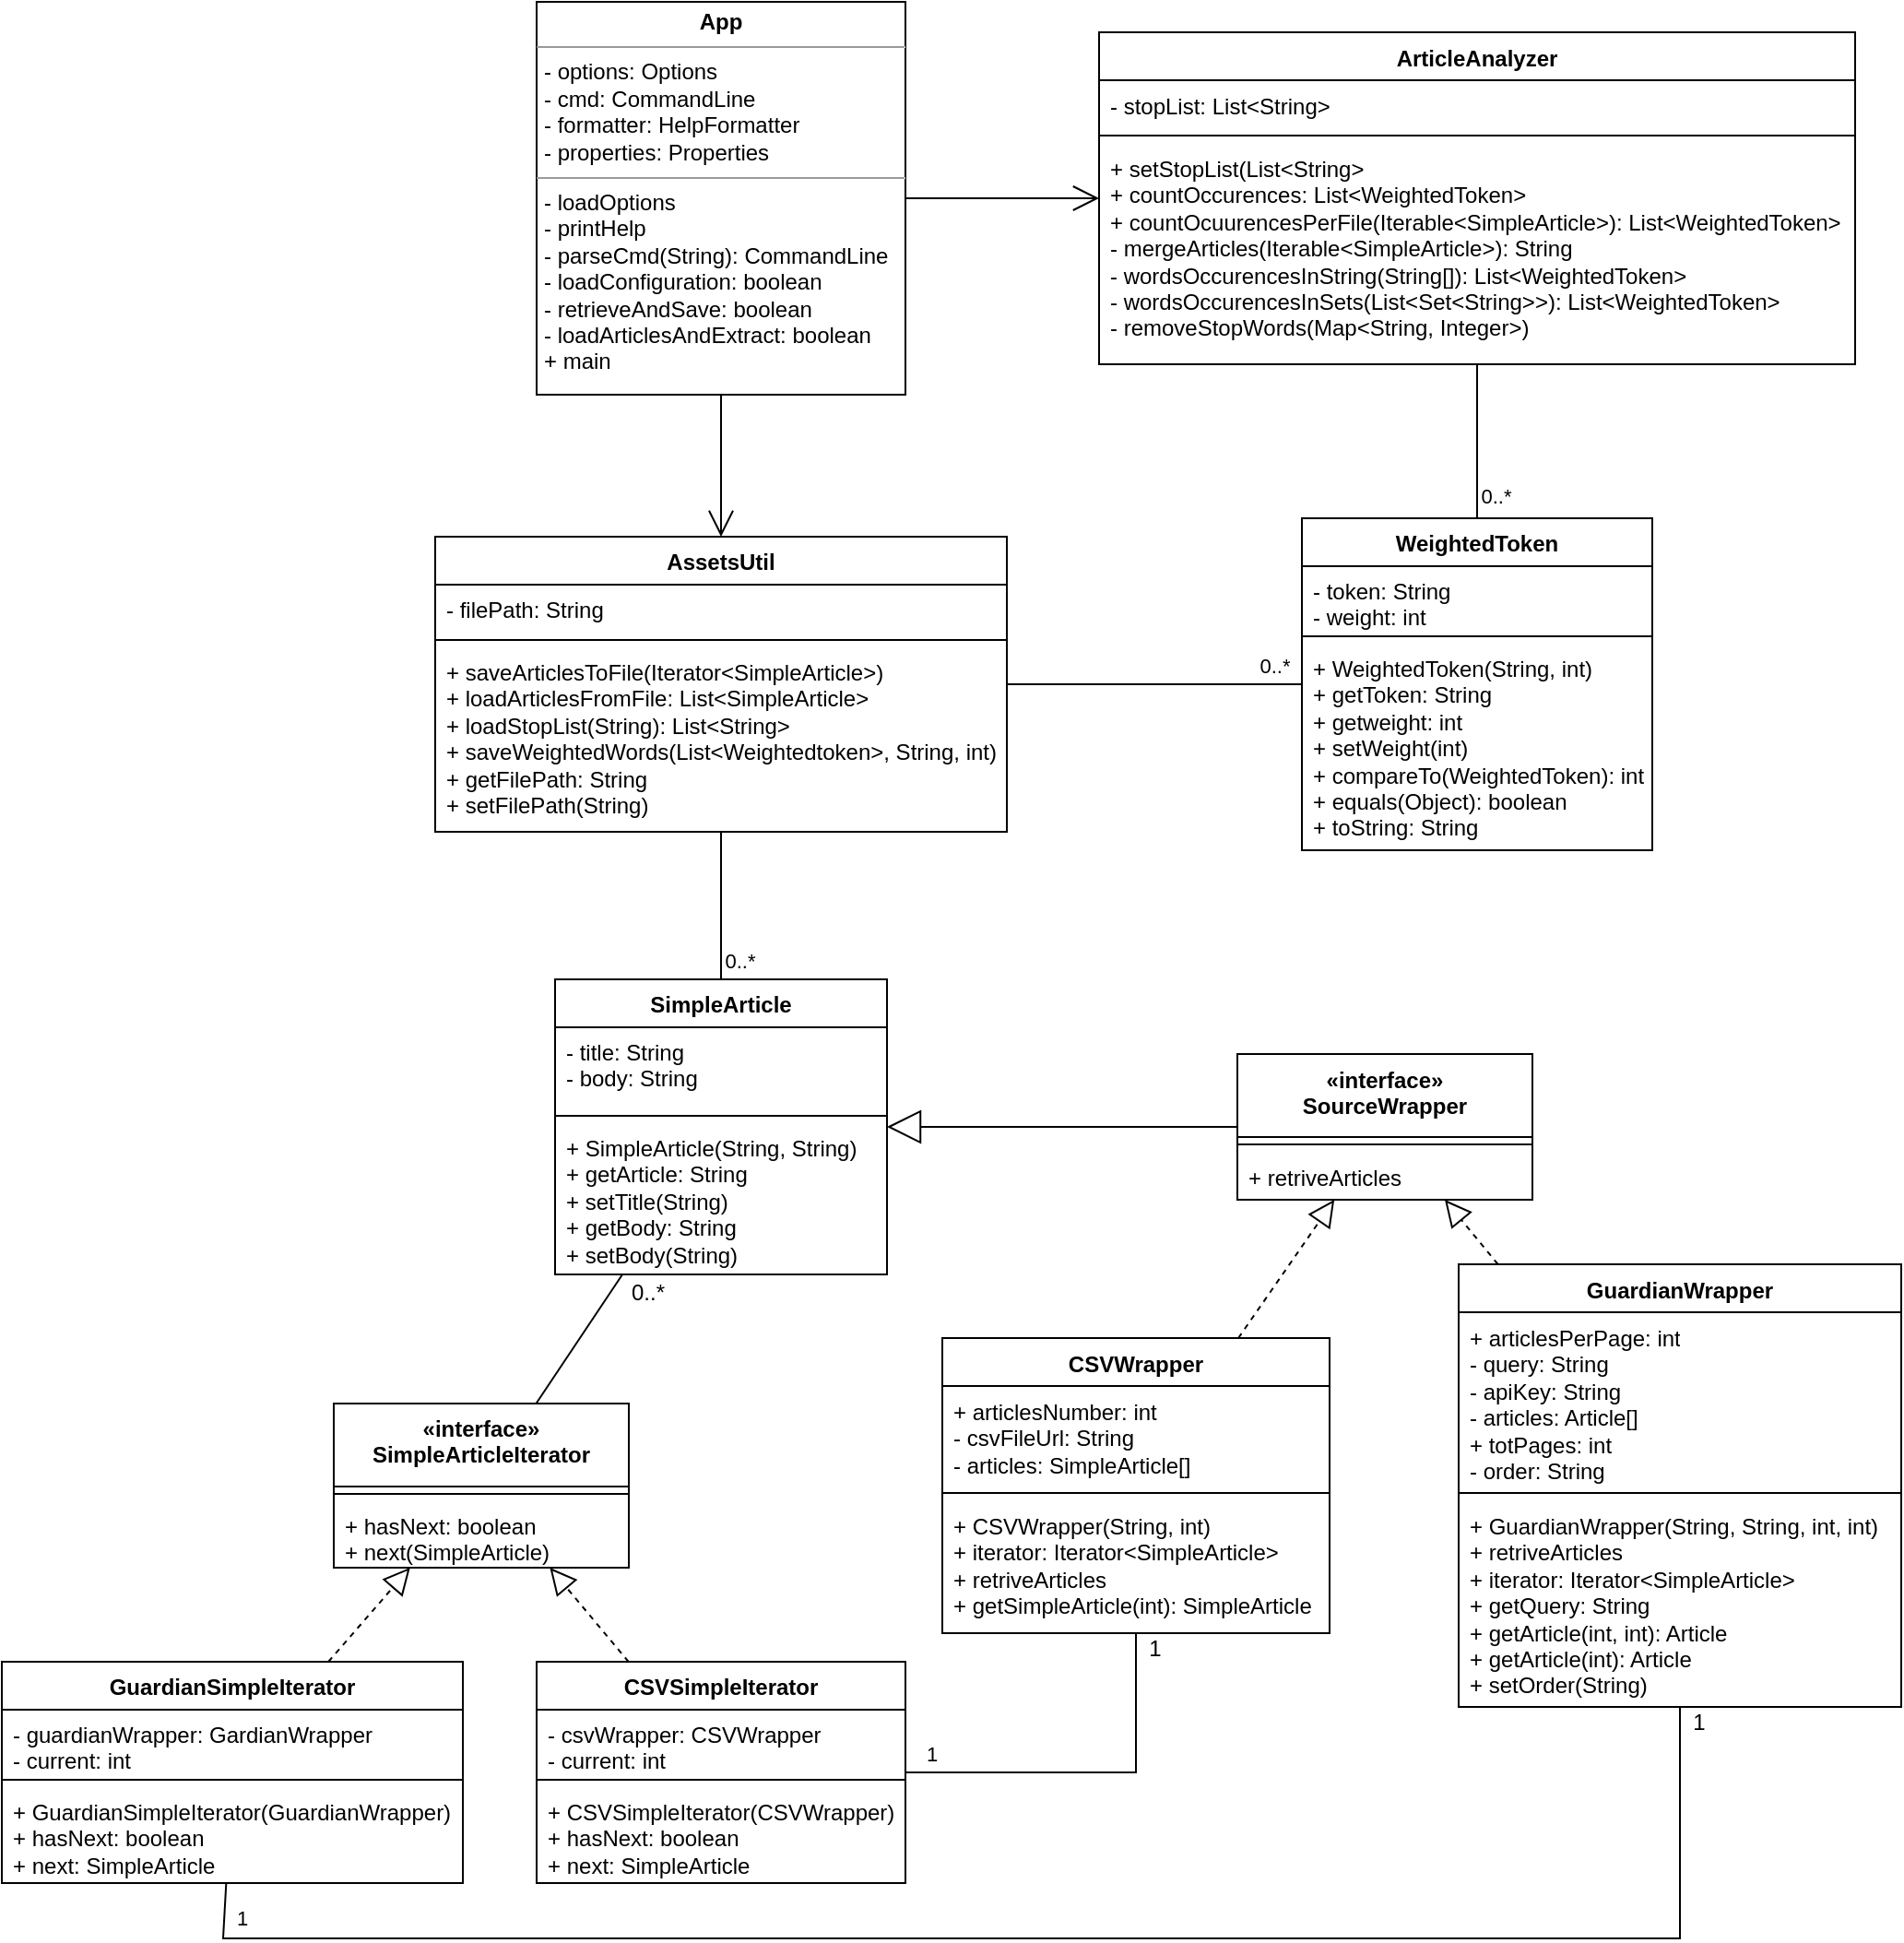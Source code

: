<mxfile version="21.7.4" type="device">
  <diagram name="Page-1" id="c4acf3e9-155e-7222-9cf6-157b1a14988f">
    <mxGraphModel dx="1050" dy="534" grid="1" gridSize="10" guides="1" tooltips="1" connect="1" arrows="1" fold="1" page="1" pageScale="1" pageWidth="850" pageHeight="1100" background="none" math="0" shadow="0">
      <root>
        <mxCell id="0" />
        <mxCell id="1" parent="0" />
        <mxCell id="5d2195bd80daf111-18" value="&lt;p style=&quot;margin:0px;margin-top:4px;text-align:center;&quot;&gt;&lt;b&gt;App&lt;/b&gt;&lt;/p&gt;&lt;hr size=&quot;1&quot;&gt;&lt;p style=&quot;margin:0px;margin-left:4px;&quot;&gt;- options: Options&lt;span style=&quot;white-space: pre;&quot;&gt;&#x9;&lt;/span&gt;&lt;br&gt;- cmd: CommandLine&lt;/p&gt;&lt;p style=&quot;margin:0px;margin-left:4px;&quot;&gt;- formatter: HelpFormatter&lt;/p&gt;&lt;p style=&quot;margin:0px;margin-left:4px;&quot;&gt;- properties: Properties&lt;/p&gt;&lt;hr size=&quot;1&quot;&gt;&lt;p style=&quot;margin:0px;margin-left:4px;&quot;&gt;- loadOptions&lt;br&gt;- printHelp&lt;/p&gt;&lt;p style=&quot;margin:0px;margin-left:4px;&quot;&gt;- parseCmd(String): CommandLine&lt;/p&gt;&lt;p style=&quot;margin:0px;margin-left:4px;&quot;&gt;- loadConfiguration: boolean&lt;/p&gt;&lt;p style=&quot;margin:0px;margin-left:4px;&quot;&gt;- retrieveAndSave: boolean&lt;/p&gt;&lt;p style=&quot;margin:0px;margin-left:4px;&quot;&gt;- loadArticlesAndExtract: boolean&lt;/p&gt;&lt;p style=&quot;margin:0px;margin-left:4px;&quot;&gt;+ main&lt;/p&gt;&lt;p style=&quot;margin:0px;margin-left:4px;&quot;&gt;&lt;br&gt;&lt;/p&gt;" style="verticalAlign=top;align=left;overflow=fill;fontSize=12;fontFamily=Helvetica;html=1;rounded=0;shadow=0;comic=0;labelBackgroundColor=none;strokeWidth=1" parent="1" vertex="1">
          <mxGeometry x="310" y="30" width="200" height="213" as="geometry" />
        </mxCell>
        <mxCell id="KGvl0XDYirlFMw2QRoCp-2" value="«interface»&lt;br&gt;SourceWrapper" style="swimlane;fontStyle=1;align=center;verticalAlign=top;childLayout=stackLayout;horizontal=1;startSize=45;horizontalStack=0;resizeParent=1;resizeParentMax=0;resizeLast=0;collapsible=1;marginBottom=0;whiteSpace=wrap;html=1;" vertex="1" parent="1">
          <mxGeometry x="690" y="600.5" width="160" height="79" as="geometry" />
        </mxCell>
        <mxCell id="KGvl0XDYirlFMw2QRoCp-4" value="" style="line;strokeWidth=1;fillColor=none;align=left;verticalAlign=middle;spacingTop=-1;spacingLeft=3;spacingRight=3;rotatable=0;labelPosition=right;points=[];portConstraint=eastwest;strokeColor=inherit;" vertex="1" parent="KGvl0XDYirlFMw2QRoCp-2">
          <mxGeometry y="45" width="160" height="8" as="geometry" />
        </mxCell>
        <mxCell id="KGvl0XDYirlFMw2QRoCp-5" value="+ retriveArticles" style="text;strokeColor=none;fillColor=none;align=left;verticalAlign=top;spacingLeft=4;spacingRight=4;overflow=hidden;rotatable=0;points=[[0,0.5],[1,0.5]];portConstraint=eastwest;whiteSpace=wrap;html=1;" vertex="1" parent="KGvl0XDYirlFMw2QRoCp-2">
          <mxGeometry y="53" width="160" height="26" as="geometry" />
        </mxCell>
        <mxCell id="KGvl0XDYirlFMw2QRoCp-6" value="" style="endArrow=none;endSize=16;endFill=0;html=1;rounded=0;" edge="1" parent="1" source="KGvl0XDYirlFMw2QRoCp-11" target="KGvl0XDYirlFMw2QRoCp-7">
          <mxGeometry width="160" relative="1" as="geometry">
            <mxPoint x="490" y="159.5" as="sourcePoint" />
            <mxPoint x="580" y="159.5" as="targetPoint" />
          </mxGeometry>
        </mxCell>
        <mxCell id="KGvl0XDYirlFMw2QRoCp-7" value="SimpleArticle" style="swimlane;fontStyle=1;align=center;verticalAlign=top;childLayout=stackLayout;horizontal=1;startSize=26;horizontalStack=0;resizeParent=1;resizeParentMax=0;resizeLast=0;collapsible=1;marginBottom=0;whiteSpace=wrap;html=1;" vertex="1" parent="1">
          <mxGeometry x="320" y="560" width="180" height="160" as="geometry" />
        </mxCell>
        <mxCell id="KGvl0XDYirlFMw2QRoCp-8" value="- title: String&lt;br&gt;- body: String" style="text;strokeColor=none;fillColor=none;align=left;verticalAlign=top;spacingLeft=4;spacingRight=4;overflow=hidden;rotatable=0;points=[[0,0.5],[1,0.5]];portConstraint=eastwest;whiteSpace=wrap;html=1;" vertex="1" parent="KGvl0XDYirlFMw2QRoCp-7">
          <mxGeometry y="26" width="180" height="44" as="geometry" />
        </mxCell>
        <mxCell id="KGvl0XDYirlFMw2QRoCp-9" value="" style="line;strokeWidth=1;fillColor=none;align=left;verticalAlign=middle;spacingTop=-1;spacingLeft=3;spacingRight=3;rotatable=0;labelPosition=right;points=[];portConstraint=eastwest;strokeColor=inherit;" vertex="1" parent="KGvl0XDYirlFMw2QRoCp-7">
          <mxGeometry y="70" width="180" height="8" as="geometry" />
        </mxCell>
        <mxCell id="KGvl0XDYirlFMw2QRoCp-10" value="+ SimpleArticle(String, String)&lt;br&gt;+ getArticle: String&lt;br&gt;+ setTitle(String)&lt;br&gt;+ getBody: String&lt;br&gt;+ setBody(String)" style="text;strokeColor=none;fillColor=none;align=left;verticalAlign=top;spacingLeft=4;spacingRight=4;overflow=hidden;rotatable=0;points=[[0,0.5],[1,0.5]];portConstraint=eastwest;whiteSpace=wrap;html=1;" vertex="1" parent="KGvl0XDYirlFMw2QRoCp-7">
          <mxGeometry y="78" width="180" height="82" as="geometry" />
        </mxCell>
        <mxCell id="KGvl0XDYirlFMw2QRoCp-11" value="«interface»&lt;br&gt;SimpleArticleIterator" style="swimlane;fontStyle=1;align=center;verticalAlign=top;childLayout=stackLayout;horizontal=1;startSize=45;horizontalStack=0;resizeParent=1;resizeParentMax=0;resizeLast=0;collapsible=1;marginBottom=0;whiteSpace=wrap;html=1;" vertex="1" parent="1">
          <mxGeometry x="200" y="790" width="160" height="89" as="geometry">
            <mxRectangle x="160" y="255" width="160" height="40" as="alternateBounds" />
          </mxGeometry>
        </mxCell>
        <mxCell id="KGvl0XDYirlFMw2QRoCp-13" value="" style="line;strokeWidth=1;fillColor=none;align=left;verticalAlign=middle;spacingTop=-1;spacingLeft=3;spacingRight=3;rotatable=0;labelPosition=right;points=[];portConstraint=eastwest;strokeColor=inherit;" vertex="1" parent="KGvl0XDYirlFMw2QRoCp-11">
          <mxGeometry y="45" width="160" height="8" as="geometry" />
        </mxCell>
        <mxCell id="KGvl0XDYirlFMw2QRoCp-14" value="+ hasNext: boolean&lt;br&gt;+ next(SimpleArticle)" style="text;strokeColor=none;fillColor=none;align=left;verticalAlign=top;spacingLeft=4;spacingRight=4;overflow=hidden;rotatable=0;points=[[0,0.5],[1,0.5]];portConstraint=eastwest;whiteSpace=wrap;html=1;" vertex="1" parent="KGvl0XDYirlFMw2QRoCp-11">
          <mxGeometry y="53" width="160" height="36" as="geometry" />
        </mxCell>
        <mxCell id="KGvl0XDYirlFMw2QRoCp-15" value="" style="endArrow=block;endSize=16;endFill=0;html=1;rounded=0;" edge="1" parent="1" source="KGvl0XDYirlFMw2QRoCp-2" target="KGvl0XDYirlFMw2QRoCp-7">
          <mxGeometry width="160" relative="1" as="geometry">
            <mxPoint x="720" y="230.01" as="sourcePoint" />
            <mxPoint x="710" y="210" as="targetPoint" />
          </mxGeometry>
        </mxCell>
        <mxCell id="KGvl0XDYirlFMw2QRoCp-16" value="AssetsUtil" style="swimlane;fontStyle=1;align=center;verticalAlign=top;childLayout=stackLayout;horizontal=1;startSize=26;horizontalStack=0;resizeParent=1;resizeParentMax=0;resizeLast=0;collapsible=1;marginBottom=0;whiteSpace=wrap;html=1;" vertex="1" parent="1">
          <mxGeometry x="255" y="320" width="310" height="160" as="geometry" />
        </mxCell>
        <mxCell id="KGvl0XDYirlFMw2QRoCp-17" value="- filePath: String" style="text;strokeColor=none;fillColor=none;align=left;verticalAlign=top;spacingLeft=4;spacingRight=4;overflow=hidden;rotatable=0;points=[[0,0.5],[1,0.5]];portConstraint=eastwest;whiteSpace=wrap;html=1;" vertex="1" parent="KGvl0XDYirlFMw2QRoCp-16">
          <mxGeometry y="26" width="310" height="26" as="geometry" />
        </mxCell>
        <mxCell id="KGvl0XDYirlFMw2QRoCp-18" value="" style="line;strokeWidth=1;fillColor=none;align=left;verticalAlign=middle;spacingTop=-1;spacingLeft=3;spacingRight=3;rotatable=0;labelPosition=right;points=[];portConstraint=eastwest;strokeColor=inherit;" vertex="1" parent="KGvl0XDYirlFMw2QRoCp-16">
          <mxGeometry y="52" width="310" height="8" as="geometry" />
        </mxCell>
        <mxCell id="KGvl0XDYirlFMw2QRoCp-19" value="+ saveArticlesToFile(Iterator&amp;lt;SimpleArticle&amp;gt;)&lt;br&gt;+ loadArticlesFromFile: List&amp;lt;SimpleArticle&amp;gt;&lt;br&gt;+ loadStopList(String): List&amp;lt;String&amp;gt;&lt;br&gt;+ saveWeightedWords(List&amp;lt;Weightedtoken&amp;gt;, String, int)&lt;br&gt;+ getFilePath: String&lt;br&gt;+ setFilePath(String)" style="text;strokeColor=none;fillColor=none;align=left;verticalAlign=top;spacingLeft=4;spacingRight=4;overflow=hidden;rotatable=0;points=[[0,0.5],[1,0.5]];portConstraint=eastwest;whiteSpace=wrap;html=1;" vertex="1" parent="KGvl0XDYirlFMw2QRoCp-16">
          <mxGeometry y="60" width="310" height="100" as="geometry" />
        </mxCell>
        <mxCell id="KGvl0XDYirlFMw2QRoCp-24" value="GuardianSimpleIterator" style="swimlane;fontStyle=1;align=center;verticalAlign=top;childLayout=stackLayout;horizontal=1;startSize=26;horizontalStack=0;resizeParent=1;resizeParentMax=0;resizeLast=0;collapsible=1;marginBottom=0;whiteSpace=wrap;html=1;" vertex="1" parent="1">
          <mxGeometry x="20" y="930" width="250" height="120" as="geometry" />
        </mxCell>
        <mxCell id="KGvl0XDYirlFMw2QRoCp-25" value="- guardianWrapper: GardianWrapper&lt;br&gt;- current: int" style="text;strokeColor=none;fillColor=none;align=left;verticalAlign=top;spacingLeft=4;spacingRight=4;overflow=hidden;rotatable=0;points=[[0,0.5],[1,0.5]];portConstraint=eastwest;whiteSpace=wrap;html=1;" vertex="1" parent="KGvl0XDYirlFMw2QRoCp-24">
          <mxGeometry y="26" width="250" height="34" as="geometry" />
        </mxCell>
        <mxCell id="KGvl0XDYirlFMw2QRoCp-26" value="" style="line;strokeWidth=1;fillColor=none;align=left;verticalAlign=middle;spacingTop=-1;spacingLeft=3;spacingRight=3;rotatable=0;labelPosition=right;points=[];portConstraint=eastwest;strokeColor=inherit;" vertex="1" parent="KGvl0XDYirlFMw2QRoCp-24">
          <mxGeometry y="60" width="250" height="8" as="geometry" />
        </mxCell>
        <mxCell id="KGvl0XDYirlFMw2QRoCp-27" value="+ GuardianSimpleIterator(GuardianWrapper)&lt;br&gt;+ hasNext: boolean&lt;br&gt;+ next: SimpleArticle" style="text;strokeColor=none;fillColor=none;align=left;verticalAlign=top;spacingLeft=4;spacingRight=4;overflow=hidden;rotatable=0;points=[[0,0.5],[1,0.5]];portConstraint=eastwest;whiteSpace=wrap;html=1;" vertex="1" parent="KGvl0XDYirlFMw2QRoCp-24">
          <mxGeometry y="68" width="250" height="52" as="geometry" />
        </mxCell>
        <mxCell id="KGvl0XDYirlFMw2QRoCp-28" value="CSVWrapper" style="swimlane;fontStyle=1;align=center;verticalAlign=top;childLayout=stackLayout;horizontal=1;startSize=26;horizontalStack=0;resizeParent=1;resizeParentMax=0;resizeLast=0;collapsible=1;marginBottom=0;whiteSpace=wrap;html=1;" vertex="1" parent="1">
          <mxGeometry x="530" y="754.5" width="210" height="160" as="geometry" />
        </mxCell>
        <mxCell id="KGvl0XDYirlFMw2QRoCp-29" value="+ articlesNumber: int&lt;br&gt;- csvFileUrl: String&lt;br&gt;- articles: SimpleArticle[]" style="text;strokeColor=none;fillColor=none;align=left;verticalAlign=top;spacingLeft=4;spacingRight=4;overflow=hidden;rotatable=0;points=[[0,0.5],[1,0.5]];portConstraint=eastwest;whiteSpace=wrap;html=1;" vertex="1" parent="KGvl0XDYirlFMw2QRoCp-28">
          <mxGeometry y="26" width="210" height="54" as="geometry" />
        </mxCell>
        <mxCell id="KGvl0XDYirlFMw2QRoCp-30" value="" style="line;strokeWidth=1;fillColor=none;align=left;verticalAlign=middle;spacingTop=-1;spacingLeft=3;spacingRight=3;rotatable=0;labelPosition=right;points=[];portConstraint=eastwest;strokeColor=inherit;" vertex="1" parent="KGvl0XDYirlFMw2QRoCp-28">
          <mxGeometry y="80" width="210" height="8" as="geometry" />
        </mxCell>
        <mxCell id="KGvl0XDYirlFMw2QRoCp-31" value="+ CSVWrapper(String, int)&lt;br&gt;+ iterator: Iterator&amp;lt;SimpleArticle&amp;gt;&lt;br&gt;+ retriveArticles&lt;br&gt;+ getSimpleArticle(int): SimpleArticle" style="text;strokeColor=none;fillColor=none;align=left;verticalAlign=top;spacingLeft=4;spacingRight=4;overflow=hidden;rotatable=0;points=[[0,0.5],[1,0.5]];portConstraint=eastwest;whiteSpace=wrap;html=1;" vertex="1" parent="KGvl0XDYirlFMw2QRoCp-28">
          <mxGeometry y="88" width="210" height="72" as="geometry" />
        </mxCell>
        <mxCell id="KGvl0XDYirlFMw2QRoCp-32" value="GuardianWrapper" style="swimlane;fontStyle=1;align=center;verticalAlign=top;childLayout=stackLayout;horizontal=1;startSize=26;horizontalStack=0;resizeParent=1;resizeParentMax=0;resizeLast=0;collapsible=1;marginBottom=0;whiteSpace=wrap;html=1;" vertex="1" parent="1">
          <mxGeometry x="810" y="714.5" width="240" height="240" as="geometry" />
        </mxCell>
        <mxCell id="KGvl0XDYirlFMw2QRoCp-33" value="+ articlesPerPage: int&lt;br&gt;- query: String&lt;br&gt;- apiKey: String&lt;br&gt;- articles: Article[]&lt;br&gt;+ totPages: int&lt;br&gt;- order: String" style="text;strokeColor=none;fillColor=none;align=left;verticalAlign=top;spacingLeft=4;spacingRight=4;overflow=hidden;rotatable=0;points=[[0,0.5],[1,0.5]];portConstraint=eastwest;whiteSpace=wrap;html=1;" vertex="1" parent="KGvl0XDYirlFMw2QRoCp-32">
          <mxGeometry y="26" width="240" height="94" as="geometry" />
        </mxCell>
        <mxCell id="KGvl0XDYirlFMw2QRoCp-34" value="" style="line;strokeWidth=1;fillColor=none;align=left;verticalAlign=middle;spacingTop=-1;spacingLeft=3;spacingRight=3;rotatable=0;labelPosition=right;points=[];portConstraint=eastwest;strokeColor=inherit;" vertex="1" parent="KGvl0XDYirlFMw2QRoCp-32">
          <mxGeometry y="120" width="240" height="8" as="geometry" />
        </mxCell>
        <mxCell id="KGvl0XDYirlFMw2QRoCp-35" value="+ GuardianWrapper(String, String, int, int)&lt;br&gt;+ retriveArticles&lt;br&gt;+ iterator: Iterator&amp;lt;SimpleArticle&amp;gt;&lt;br&gt;+ getQuery: String&lt;br&gt;+ getArticle(int, int): Article&lt;br&gt;+ getArticle(int): Article&lt;br&gt;+ setOrder(String)" style="text;strokeColor=none;fillColor=none;align=left;verticalAlign=top;spacingLeft=4;spacingRight=4;overflow=hidden;rotatable=0;points=[[0,0.5],[1,0.5]];portConstraint=eastwest;whiteSpace=wrap;html=1;" vertex="1" parent="KGvl0XDYirlFMw2QRoCp-32">
          <mxGeometry y="128" width="240" height="112" as="geometry" />
        </mxCell>
        <mxCell id="KGvl0XDYirlFMw2QRoCp-36" value="CSVSimpleIterator" style="swimlane;fontStyle=1;align=center;verticalAlign=top;childLayout=stackLayout;horizontal=1;startSize=26;horizontalStack=0;resizeParent=1;resizeParentMax=0;resizeLast=0;collapsible=1;marginBottom=0;whiteSpace=wrap;html=1;" vertex="1" parent="1">
          <mxGeometry x="310" y="930" width="200" height="120" as="geometry" />
        </mxCell>
        <mxCell id="KGvl0XDYirlFMw2QRoCp-37" value="- csvWrapper: CSVWrapper&lt;br&gt;- current: int" style="text;strokeColor=none;fillColor=none;align=left;verticalAlign=top;spacingLeft=4;spacingRight=4;overflow=hidden;rotatable=0;points=[[0,0.5],[1,0.5]];portConstraint=eastwest;whiteSpace=wrap;html=1;" vertex="1" parent="KGvl0XDYirlFMw2QRoCp-36">
          <mxGeometry y="26" width="200" height="34" as="geometry" />
        </mxCell>
        <mxCell id="KGvl0XDYirlFMw2QRoCp-38" value="" style="line;strokeWidth=1;fillColor=none;align=left;verticalAlign=middle;spacingTop=-1;spacingLeft=3;spacingRight=3;rotatable=0;labelPosition=right;points=[];portConstraint=eastwest;strokeColor=inherit;" vertex="1" parent="KGvl0XDYirlFMw2QRoCp-36">
          <mxGeometry y="60" width="200" height="8" as="geometry" />
        </mxCell>
        <mxCell id="KGvl0XDYirlFMw2QRoCp-39" value="+ CSVSimpleIterator(CSVWrapper)&lt;br&gt;+ hasNext: boolean&lt;br&gt;+ next: SimpleArticle" style="text;strokeColor=none;fillColor=none;align=left;verticalAlign=top;spacingLeft=4;spacingRight=4;overflow=hidden;rotatable=0;points=[[0,0.5],[1,0.5]];portConstraint=eastwest;whiteSpace=wrap;html=1;" vertex="1" parent="KGvl0XDYirlFMw2QRoCp-36">
          <mxGeometry y="68" width="200" height="52" as="geometry" />
        </mxCell>
        <mxCell id="KGvl0XDYirlFMw2QRoCp-40" value="ArticleAnalyzer" style="swimlane;fontStyle=1;align=center;verticalAlign=top;childLayout=stackLayout;horizontal=1;startSize=26;horizontalStack=0;resizeParent=1;resizeParentMax=0;resizeLast=0;collapsible=1;marginBottom=0;whiteSpace=wrap;html=1;" vertex="1" parent="1">
          <mxGeometry x="615" y="46.5" width="410" height="180" as="geometry" />
        </mxCell>
        <mxCell id="KGvl0XDYirlFMw2QRoCp-41" value="- stopList: List&amp;lt;String&amp;gt;" style="text;strokeColor=none;fillColor=none;align=left;verticalAlign=top;spacingLeft=4;spacingRight=4;overflow=hidden;rotatable=0;points=[[0,0.5],[1,0.5]];portConstraint=eastwest;whiteSpace=wrap;html=1;" vertex="1" parent="KGvl0XDYirlFMw2QRoCp-40">
          <mxGeometry y="26" width="410" height="26" as="geometry" />
        </mxCell>
        <mxCell id="KGvl0XDYirlFMw2QRoCp-42" value="" style="line;strokeWidth=1;fillColor=none;align=left;verticalAlign=middle;spacingTop=-1;spacingLeft=3;spacingRight=3;rotatable=0;labelPosition=right;points=[];portConstraint=eastwest;strokeColor=inherit;" vertex="1" parent="KGvl0XDYirlFMw2QRoCp-40">
          <mxGeometry y="52" width="410" height="8" as="geometry" />
        </mxCell>
        <mxCell id="KGvl0XDYirlFMw2QRoCp-43" value="+ setStopList(List&amp;lt;String&amp;gt;&lt;br&gt;+ countOccurences: List&amp;lt;WeightedToken&amp;gt;&lt;br&gt;+ countOcuurencesPerFile(Iterable&amp;lt;SimpleArticle&amp;gt;): List&amp;lt;WeightedToken&amp;gt;&lt;br&gt;- mergeArticles(Iterable&amp;lt;SimpleArticle&amp;gt;): String&lt;br&gt;- wordsOccurencesInString(String[]): List&amp;lt;WeightedToken&amp;gt;&lt;br&gt;- wordsOccurencesInSets(List&amp;lt;Set&amp;lt;String&amp;gt;&amp;gt;): List&amp;lt;WeightedToken&amp;gt;&lt;br&gt;- removeStopWords(Map&amp;lt;String, Integer&amp;gt;)" style="text;strokeColor=none;fillColor=none;align=left;verticalAlign=top;spacingLeft=4;spacingRight=4;overflow=hidden;rotatable=0;points=[[0,0.5],[1,0.5]];portConstraint=eastwest;whiteSpace=wrap;html=1;" vertex="1" parent="KGvl0XDYirlFMw2QRoCp-40">
          <mxGeometry y="60" width="410" height="120" as="geometry" />
        </mxCell>
        <mxCell id="KGvl0XDYirlFMw2QRoCp-44" value="WeightedToken" style="swimlane;fontStyle=1;align=center;verticalAlign=top;childLayout=stackLayout;horizontal=1;startSize=26;horizontalStack=0;resizeParent=1;resizeParentMax=0;resizeLast=0;collapsible=1;marginBottom=0;whiteSpace=wrap;html=1;" vertex="1" parent="1">
          <mxGeometry x="725" y="310" width="190" height="180" as="geometry" />
        </mxCell>
        <mxCell id="KGvl0XDYirlFMw2QRoCp-45" value="- token: String&lt;br&gt;- weight: int" style="text;strokeColor=none;fillColor=none;align=left;verticalAlign=top;spacingLeft=4;spacingRight=4;overflow=hidden;rotatable=0;points=[[0,0.5],[1,0.5]];portConstraint=eastwest;whiteSpace=wrap;html=1;" vertex="1" parent="KGvl0XDYirlFMw2QRoCp-44">
          <mxGeometry y="26" width="190" height="34" as="geometry" />
        </mxCell>
        <mxCell id="KGvl0XDYirlFMw2QRoCp-46" value="" style="line;strokeWidth=1;fillColor=none;align=left;verticalAlign=middle;spacingTop=-1;spacingLeft=3;spacingRight=3;rotatable=0;labelPosition=right;points=[];portConstraint=eastwest;strokeColor=inherit;" vertex="1" parent="KGvl0XDYirlFMw2QRoCp-44">
          <mxGeometry y="60" width="190" height="8" as="geometry" />
        </mxCell>
        <mxCell id="KGvl0XDYirlFMw2QRoCp-47" value="+ WeightedToken(String, int)&lt;br&gt;+ getToken: String&lt;br&gt;+ getweight: int&lt;br&gt;+ setWeight(int)&lt;br&gt;+ compareTo(WeightedToken): int&lt;br&gt;+ equals(Object): boolean&lt;br&gt;+ toString: String&lt;br&gt;" style="text;strokeColor=none;fillColor=none;align=left;verticalAlign=top;spacingLeft=4;spacingRight=4;overflow=hidden;rotatable=0;points=[[0,0.5],[1,0.5]];portConstraint=eastwest;whiteSpace=wrap;html=1;" vertex="1" parent="KGvl0XDYirlFMw2QRoCp-44">
          <mxGeometry y="68" width="190" height="112" as="geometry" />
        </mxCell>
        <mxCell id="KGvl0XDYirlFMw2QRoCp-48" value="" style="endArrow=block;dashed=1;endFill=0;endSize=12;html=1;rounded=0;" edge="1" parent="1" source="KGvl0XDYirlFMw2QRoCp-32" target="KGvl0XDYirlFMw2QRoCp-2">
          <mxGeometry width="160" relative="1" as="geometry">
            <mxPoint x="830" y="380" as="sourcePoint" />
            <mxPoint x="500" y="380" as="targetPoint" />
          </mxGeometry>
        </mxCell>
        <mxCell id="KGvl0XDYirlFMw2QRoCp-49" value="" style="endArrow=block;dashed=1;endFill=0;endSize=12;html=1;rounded=0;" edge="1" parent="1" source="KGvl0XDYirlFMw2QRoCp-28" target="KGvl0XDYirlFMw2QRoCp-2">
          <mxGeometry width="160" relative="1" as="geometry">
            <mxPoint x="460" y="370" as="sourcePoint" />
            <mxPoint x="620" y="370" as="targetPoint" />
          </mxGeometry>
        </mxCell>
        <mxCell id="KGvl0XDYirlFMw2QRoCp-50" value="" style="endArrow=block;dashed=1;endFill=0;endSize=12;html=1;rounded=0;" edge="1" parent="1" source="KGvl0XDYirlFMw2QRoCp-24" target="KGvl0XDYirlFMw2QRoCp-11">
          <mxGeometry width="160" relative="1" as="geometry">
            <mxPoint x="340" y="380" as="sourcePoint" />
            <mxPoint x="500" y="380" as="targetPoint" />
          </mxGeometry>
        </mxCell>
        <mxCell id="KGvl0XDYirlFMw2QRoCp-52" value="" style="endArrow=block;dashed=1;endFill=0;endSize=12;html=1;rounded=0;" edge="1" parent="1" source="KGvl0XDYirlFMw2QRoCp-36" target="KGvl0XDYirlFMw2QRoCp-11">
          <mxGeometry width="160" relative="1" as="geometry">
            <mxPoint x="210" y="350" as="sourcePoint" />
            <mxPoint x="370" y="350" as="targetPoint" />
          </mxGeometry>
        </mxCell>
        <mxCell id="KGvl0XDYirlFMw2QRoCp-54" value="" style="endArrow=none;html=1;rounded=0;endFill=0;" edge="1" parent="1" source="KGvl0XDYirlFMw2QRoCp-16" target="KGvl0XDYirlFMw2QRoCp-44">
          <mxGeometry width="160" relative="1" as="geometry">
            <mxPoint x="540" y="320" as="sourcePoint" />
            <mxPoint x="700" y="320" as="targetPoint" />
          </mxGeometry>
        </mxCell>
        <mxCell id="KGvl0XDYirlFMw2QRoCp-66" value="0..*" style="edgeLabel;html=1;align=center;verticalAlign=middle;resizable=0;points=[];" vertex="1" connectable="0" parent="KGvl0XDYirlFMw2QRoCp-54">
          <mxGeometry x="0.833" y="-1" relative="1" as="geometry">
            <mxPoint x="-2" y="-11" as="offset" />
          </mxGeometry>
        </mxCell>
        <mxCell id="KGvl0XDYirlFMw2QRoCp-55" value="" style="endArrow=none;endSize=12;html=1;rounded=0;endFill=0;" edge="1" parent="1" source="KGvl0XDYirlFMw2QRoCp-40" target="KGvl0XDYirlFMw2QRoCp-44">
          <mxGeometry width="160" relative="1" as="geometry">
            <mxPoint x="690" y="210" as="sourcePoint" />
            <mxPoint x="850" y="210" as="targetPoint" />
          </mxGeometry>
        </mxCell>
        <mxCell id="KGvl0XDYirlFMw2QRoCp-67" value="0..*" style="edgeLabel;html=1;align=center;verticalAlign=middle;resizable=0;points=[];" vertex="1" connectable="0" parent="KGvl0XDYirlFMw2QRoCp-55">
          <mxGeometry x="0.703" y="5" relative="1" as="geometry">
            <mxPoint x="5" as="offset" />
          </mxGeometry>
        </mxCell>
        <mxCell id="KGvl0XDYirlFMw2QRoCp-56" value="" style="endArrow=open;endFill=0;endSize=12;html=1;rounded=0;" edge="1" parent="1" source="5d2195bd80daf111-18" target="KGvl0XDYirlFMw2QRoCp-16">
          <mxGeometry width="160" relative="1" as="geometry">
            <mxPoint x="160" y="270" as="sourcePoint" />
            <mxPoint x="320" y="270" as="targetPoint" />
          </mxGeometry>
        </mxCell>
        <mxCell id="KGvl0XDYirlFMw2QRoCp-57" value="" style="endArrow=open;endFill=0;endSize=12;html=1;rounded=0;" edge="1" parent="1" source="5d2195bd80daf111-18" target="KGvl0XDYirlFMw2QRoCp-40">
          <mxGeometry width="160" relative="1" as="geometry">
            <mxPoint x="330" y="280" as="sourcePoint" />
            <mxPoint x="490" y="280" as="targetPoint" />
          </mxGeometry>
        </mxCell>
        <mxCell id="KGvl0XDYirlFMw2QRoCp-58" value="" style="endArrow=none;endSize=12;html=1;rounded=0;endFill=0;" edge="1" parent="1" source="KGvl0XDYirlFMw2QRoCp-16" target="KGvl0XDYirlFMw2QRoCp-7">
          <mxGeometry width="160" relative="1" as="geometry">
            <mxPoint x="330" y="380" as="sourcePoint" />
            <mxPoint x="490" y="380" as="targetPoint" />
          </mxGeometry>
        </mxCell>
        <mxCell id="KGvl0XDYirlFMw2QRoCp-65" value="0..*" style="edgeLabel;html=1;align=center;verticalAlign=middle;resizable=0;points=[];" vertex="1" connectable="0" parent="KGvl0XDYirlFMw2QRoCp-58">
          <mxGeometry x="0.64" relative="1" as="geometry">
            <mxPoint x="10" y="4" as="offset" />
          </mxGeometry>
        </mxCell>
        <mxCell id="KGvl0XDYirlFMw2QRoCp-61" value="" style="endArrow=none;endSize=12;html=1;rounded=0;endFill=0;" edge="1" parent="1" source="KGvl0XDYirlFMw2QRoCp-32" target="KGvl0XDYirlFMw2QRoCp-24">
          <mxGeometry width="160" relative="1" as="geometry">
            <mxPoint x="950" y="660" as="sourcePoint" />
            <mxPoint x="1110" y="660" as="targetPoint" />
            <Array as="points">
              <mxPoint x="930" y="1080" />
              <mxPoint x="390" y="1080" />
              <mxPoint x="140" y="1080" />
            </Array>
          </mxGeometry>
        </mxCell>
        <mxCell id="KGvl0XDYirlFMw2QRoCp-69" value="1" style="edgeLabel;html=1;align=center;verticalAlign=middle;resizable=0;points=[];" vertex="1" connectable="0" parent="KGvl0XDYirlFMw2QRoCp-61">
          <mxGeometry x="0.961" y="-2" relative="1" as="geometry">
            <mxPoint x="7" as="offset" />
          </mxGeometry>
        </mxCell>
        <mxCell id="KGvl0XDYirlFMw2QRoCp-62" value="" style="endArrow=none;endSize=12;html=1;rounded=0;endFill=0;" edge="1" parent="1" source="KGvl0XDYirlFMw2QRoCp-28" target="KGvl0XDYirlFMw2QRoCp-36">
          <mxGeometry width="160" relative="1" as="geometry">
            <mxPoint x="580" y="989.33" as="sourcePoint" />
            <mxPoint x="740" y="989.33" as="targetPoint" />
            <Array as="points">
              <mxPoint x="635" y="990" />
            </Array>
          </mxGeometry>
        </mxCell>
        <mxCell id="KGvl0XDYirlFMw2QRoCp-68" value="1" style="edgeLabel;html=1;align=center;verticalAlign=middle;resizable=0;points=[];" vertex="1" connectable="0" parent="KGvl0XDYirlFMw2QRoCp-62">
          <mxGeometry x="0.864" y="-1" relative="1" as="geometry">
            <mxPoint y="-9" as="offset" />
          </mxGeometry>
        </mxCell>
        <mxCell id="KGvl0XDYirlFMw2QRoCp-73" value="0..*" style="text;html=1;align=center;verticalAlign=middle;resizable=0;points=[];autosize=1;strokeColor=none;fillColor=none;" vertex="1" parent="1">
          <mxGeometry x="350" y="714.5" width="40" height="30" as="geometry" />
        </mxCell>
        <mxCell id="KGvl0XDYirlFMw2QRoCp-75" value="1" style="text;html=1;align=center;verticalAlign=middle;resizable=0;points=[];autosize=1;strokeColor=none;fillColor=none;" vertex="1" parent="1">
          <mxGeometry x="630" y="908" width="30" height="30" as="geometry" />
        </mxCell>
        <mxCell id="KGvl0XDYirlFMw2QRoCp-76" value="1" style="text;html=1;align=center;verticalAlign=middle;resizable=0;points=[];autosize=1;strokeColor=none;fillColor=none;" vertex="1" parent="1">
          <mxGeometry x="925" y="948" width="30" height="30" as="geometry" />
        </mxCell>
      </root>
    </mxGraphModel>
  </diagram>
</mxfile>
